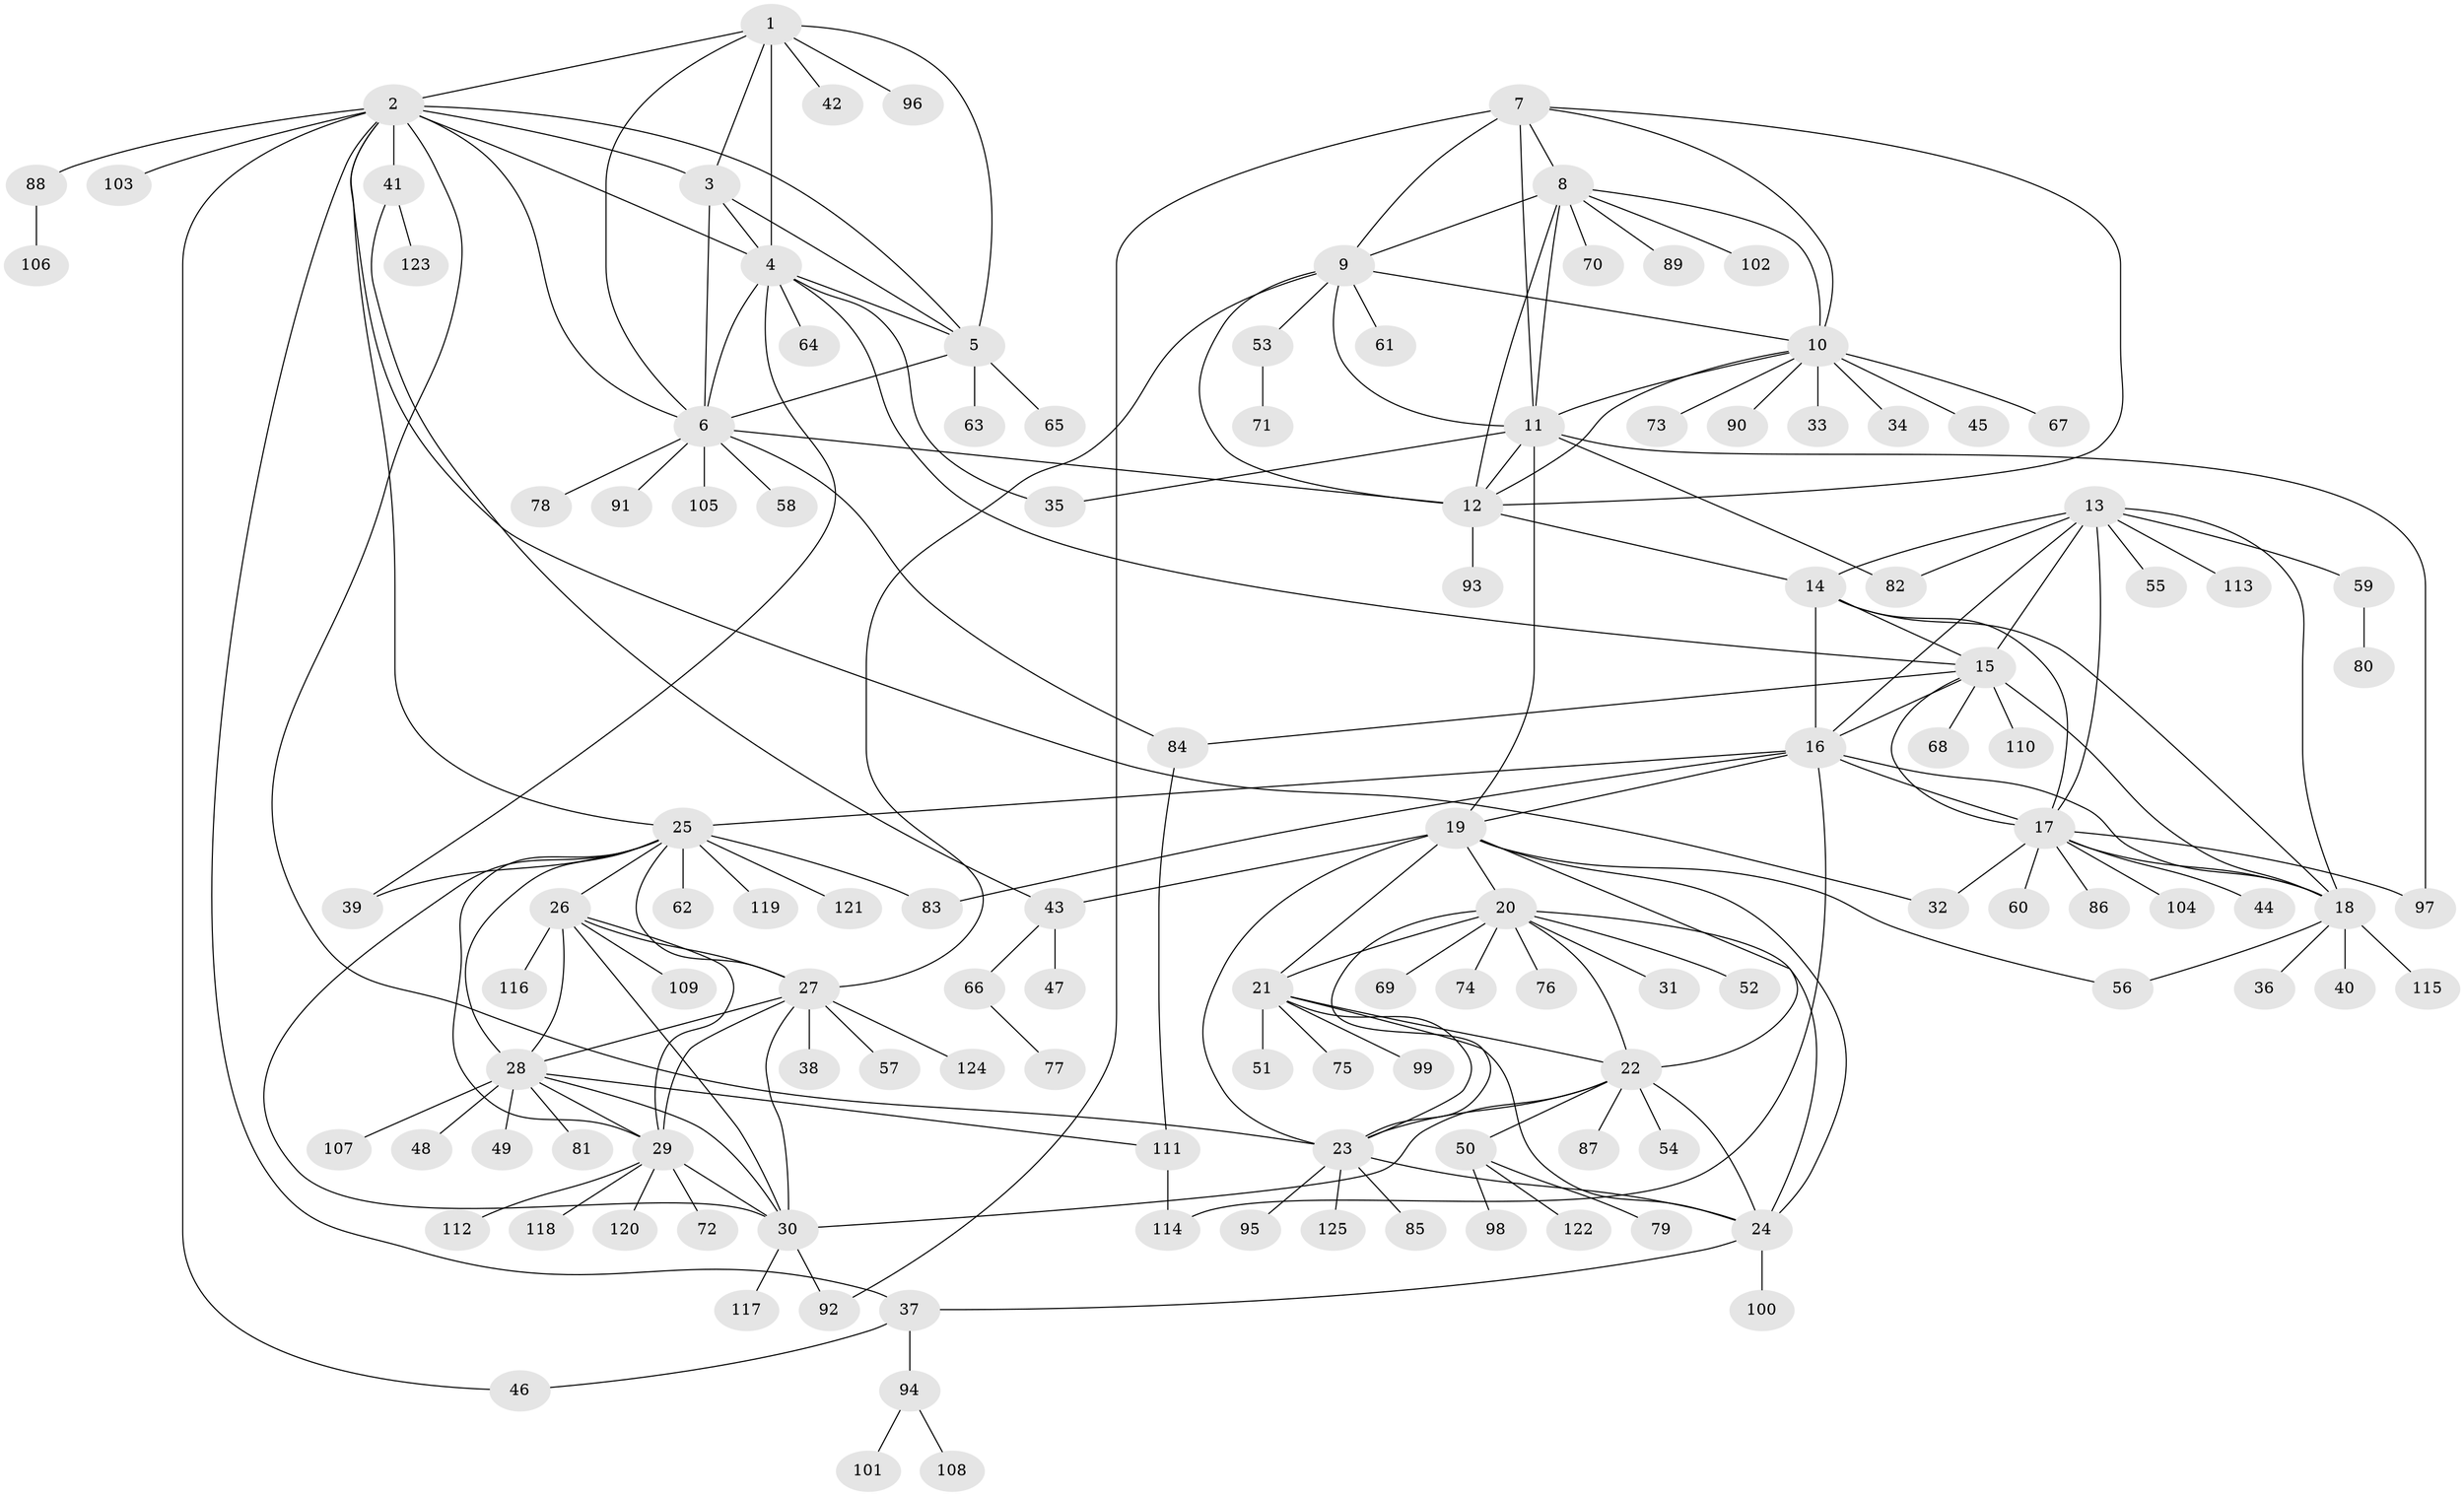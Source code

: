 // coarse degree distribution, {13: 0.02, 9: 0.02, 6: 0.03, 5: 0.03, 11: 0.02, 8: 0.01, 7: 0.06, 16: 0.01, 10: 0.02, 1: 0.63, 2: 0.11, 4: 0.02, 3: 0.02}
// Generated by graph-tools (version 1.1) at 2025/42/03/06/25 10:42:08]
// undirected, 125 vertices, 194 edges
graph export_dot {
graph [start="1"]
  node [color=gray90,style=filled];
  1;
  2;
  3;
  4;
  5;
  6;
  7;
  8;
  9;
  10;
  11;
  12;
  13;
  14;
  15;
  16;
  17;
  18;
  19;
  20;
  21;
  22;
  23;
  24;
  25;
  26;
  27;
  28;
  29;
  30;
  31;
  32;
  33;
  34;
  35;
  36;
  37;
  38;
  39;
  40;
  41;
  42;
  43;
  44;
  45;
  46;
  47;
  48;
  49;
  50;
  51;
  52;
  53;
  54;
  55;
  56;
  57;
  58;
  59;
  60;
  61;
  62;
  63;
  64;
  65;
  66;
  67;
  68;
  69;
  70;
  71;
  72;
  73;
  74;
  75;
  76;
  77;
  78;
  79;
  80;
  81;
  82;
  83;
  84;
  85;
  86;
  87;
  88;
  89;
  90;
  91;
  92;
  93;
  94;
  95;
  96;
  97;
  98;
  99;
  100;
  101;
  102;
  103;
  104;
  105;
  106;
  107;
  108;
  109;
  110;
  111;
  112;
  113;
  114;
  115;
  116;
  117;
  118;
  119;
  120;
  121;
  122;
  123;
  124;
  125;
  1 -- 2;
  1 -- 3;
  1 -- 4;
  1 -- 5;
  1 -- 6;
  1 -- 42;
  1 -- 96;
  2 -- 3;
  2 -- 4;
  2 -- 5;
  2 -- 6;
  2 -- 23;
  2 -- 25;
  2 -- 32;
  2 -- 37;
  2 -- 41;
  2 -- 46;
  2 -- 88;
  2 -- 103;
  3 -- 4;
  3 -- 5;
  3 -- 6;
  4 -- 5;
  4 -- 6;
  4 -- 15;
  4 -- 35;
  4 -- 39;
  4 -- 64;
  5 -- 6;
  5 -- 63;
  5 -- 65;
  6 -- 12;
  6 -- 58;
  6 -- 78;
  6 -- 84;
  6 -- 91;
  6 -- 105;
  7 -- 8;
  7 -- 9;
  7 -- 10;
  7 -- 11;
  7 -- 12;
  7 -- 92;
  8 -- 9;
  8 -- 10;
  8 -- 11;
  8 -- 12;
  8 -- 70;
  8 -- 89;
  8 -- 102;
  9 -- 10;
  9 -- 11;
  9 -- 12;
  9 -- 27;
  9 -- 53;
  9 -- 61;
  10 -- 11;
  10 -- 12;
  10 -- 33;
  10 -- 34;
  10 -- 45;
  10 -- 67;
  10 -- 73;
  10 -- 90;
  11 -- 12;
  11 -- 19;
  11 -- 35;
  11 -- 82;
  11 -- 97;
  12 -- 14;
  12 -- 93;
  13 -- 14;
  13 -- 15;
  13 -- 16;
  13 -- 17;
  13 -- 18;
  13 -- 55;
  13 -- 59;
  13 -- 82;
  13 -- 113;
  14 -- 15;
  14 -- 16;
  14 -- 17;
  14 -- 18;
  15 -- 16;
  15 -- 17;
  15 -- 18;
  15 -- 68;
  15 -- 84;
  15 -- 110;
  16 -- 17;
  16 -- 18;
  16 -- 19;
  16 -- 25;
  16 -- 83;
  16 -- 114;
  17 -- 18;
  17 -- 32;
  17 -- 44;
  17 -- 60;
  17 -- 86;
  17 -- 97;
  17 -- 104;
  18 -- 36;
  18 -- 40;
  18 -- 56;
  18 -- 115;
  19 -- 20;
  19 -- 21;
  19 -- 22;
  19 -- 23;
  19 -- 24;
  19 -- 43;
  19 -- 56;
  20 -- 21;
  20 -- 22;
  20 -- 23;
  20 -- 24;
  20 -- 31;
  20 -- 52;
  20 -- 69;
  20 -- 74;
  20 -- 76;
  21 -- 22;
  21 -- 23;
  21 -- 24;
  21 -- 51;
  21 -- 75;
  21 -- 99;
  22 -- 23;
  22 -- 24;
  22 -- 30;
  22 -- 50;
  22 -- 54;
  22 -- 87;
  23 -- 24;
  23 -- 85;
  23 -- 95;
  23 -- 125;
  24 -- 37;
  24 -- 100;
  25 -- 26;
  25 -- 27;
  25 -- 28;
  25 -- 29;
  25 -- 30;
  25 -- 39;
  25 -- 62;
  25 -- 83;
  25 -- 119;
  25 -- 121;
  26 -- 27;
  26 -- 28;
  26 -- 29;
  26 -- 30;
  26 -- 109;
  26 -- 116;
  27 -- 28;
  27 -- 29;
  27 -- 30;
  27 -- 38;
  27 -- 57;
  27 -- 124;
  28 -- 29;
  28 -- 30;
  28 -- 48;
  28 -- 49;
  28 -- 81;
  28 -- 107;
  28 -- 111;
  29 -- 30;
  29 -- 72;
  29 -- 112;
  29 -- 118;
  29 -- 120;
  30 -- 92;
  30 -- 117;
  37 -- 46;
  37 -- 94;
  41 -- 43;
  41 -- 123;
  43 -- 47;
  43 -- 66;
  50 -- 79;
  50 -- 98;
  50 -- 122;
  53 -- 71;
  59 -- 80;
  66 -- 77;
  84 -- 111;
  88 -- 106;
  94 -- 101;
  94 -- 108;
  111 -- 114;
}

